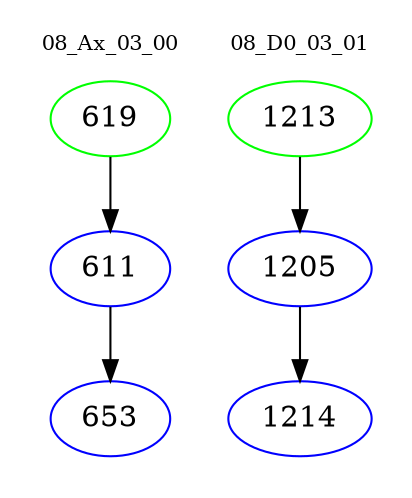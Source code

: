 digraph{
subgraph cluster_0 {
color = white
label = "08_Ax_03_00";
fontsize=10;
T0_619 [label="619", color="green"]
T0_619 -> T0_611 [color="black"]
T0_611 [label="611", color="blue"]
T0_611 -> T0_653 [color="black"]
T0_653 [label="653", color="blue"]
}
subgraph cluster_1 {
color = white
label = "08_D0_03_01";
fontsize=10;
T1_1213 [label="1213", color="green"]
T1_1213 -> T1_1205 [color="black"]
T1_1205 [label="1205", color="blue"]
T1_1205 -> T1_1214 [color="black"]
T1_1214 [label="1214", color="blue"]
}
}

